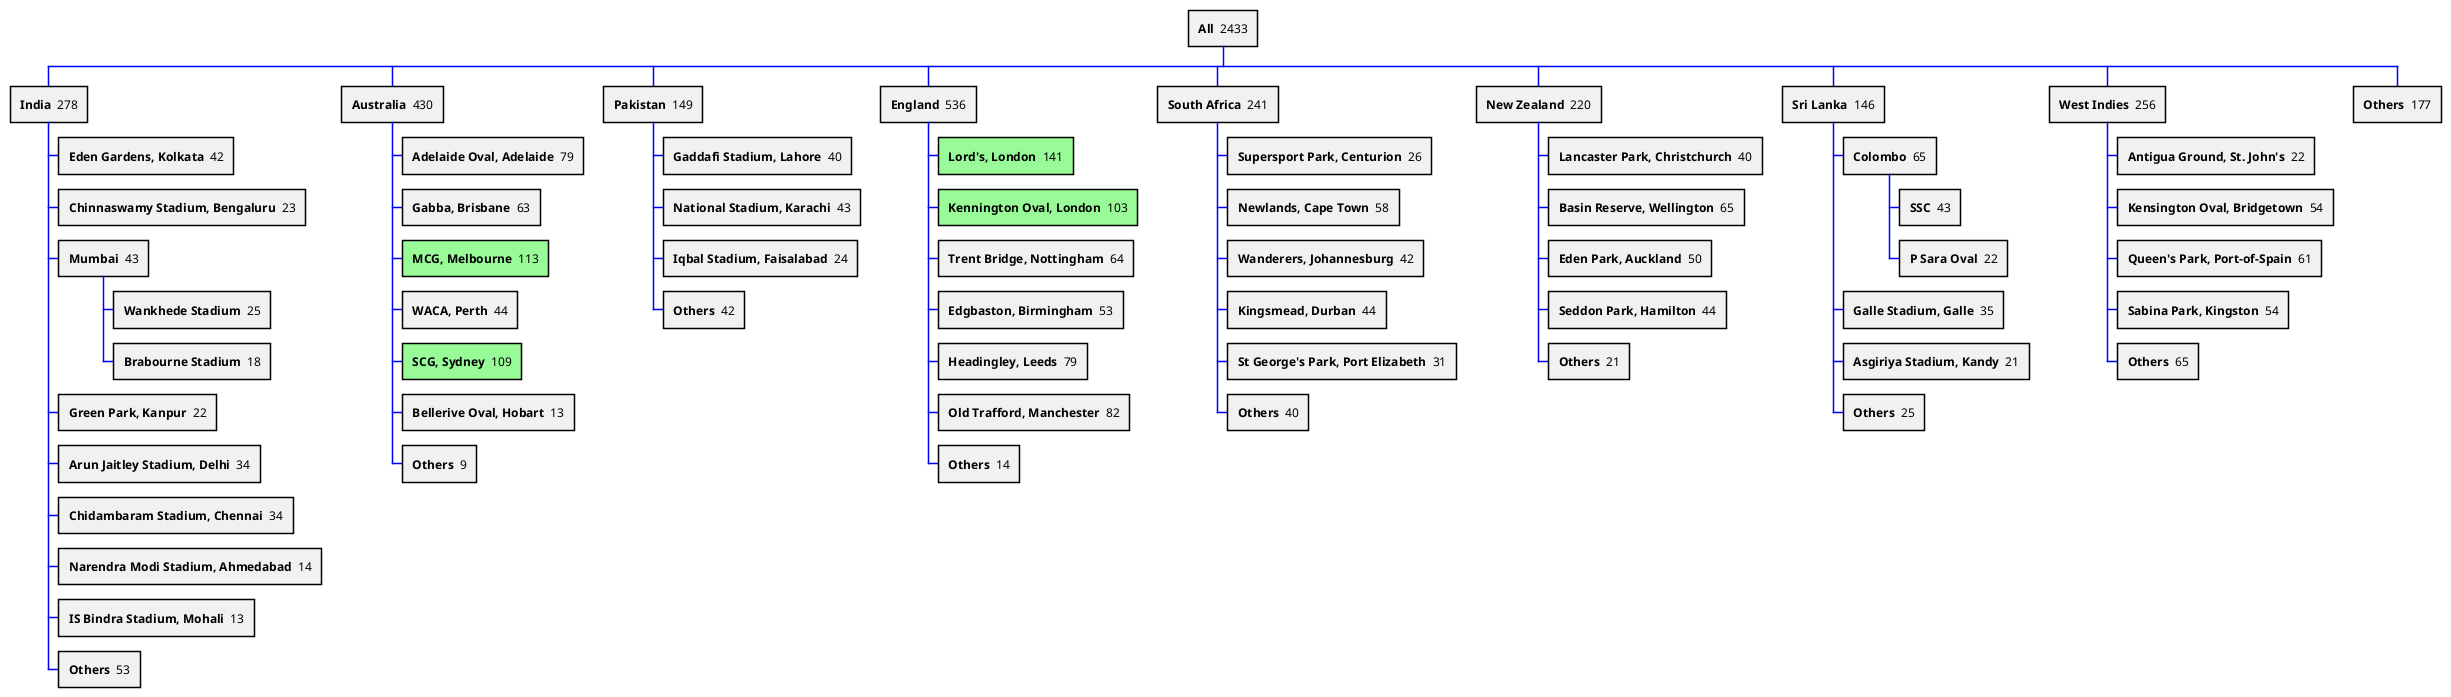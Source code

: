 @startwbs

!$test_cricket_matches_data = {
"name": "All", "list": [
    {"name": "India", "list": [
        {"name": "Eden Gardens, Kolkata", "count": 42},
        {"name": "Chinnaswamy Stadium, Bengaluru", "count": 23},
        {"name": "Mumbai", "list": [
            {"name": "Wankhede Stadium", "count": 25},
            {"name": "Brabourne Stadium", "count": 18}
        ]},
        {"name": "Green Park, Kanpur", "count": 22},
        {"name": "Arun Jaitley Stadium, Delhi", "count": 34},
        {"name": "Chidambaram Stadium, Chennai", "count": 34},
        {"name": "Narendra Modi Stadium, Ahmedabad", "count": 14},
        {"name": "IS Bindra Stadium, Mohali", "count": 13},
        {"name": "Others", "count": 53}
    ]},
    {"name": "Australia", "list": [
        {"name": "Adelaide Oval, Adelaide", "count": 79},
        {"name": "Gabba, Brisbane", "count": 63},
        {"name": "MCG, Melbourne", "count": 113},
        {"name": "WACA, Perth", "count": 44},
        {"name": "SCG, Sydney", "count": 109},
        {"name": "Bellerive Oval, Hobart", "count": 13},
        {"name": "Others", "count": 9}
    ]},
    {"name": "Pakistan", "list": [
        {"name": "Gaddafi Stadium, Lahore", "count": 40},
        {"name": "National Stadium, Karachi", "count": 43},
        {"name": "Iqbal Stadium, Faisalabad", "count": 24},
        {"name": "Others", "count": 42}
    ]},
    {"name": "England", "list": [
        {"name": "Lord's, London", "count": 141},
        {"name": "Kennington Oval, London", "count": 103},
        {"name": "Trent Bridge, Nottingham", "count": 64},
        {"name": "Edgbaston, Birmingham", "count": 53},
        {"name": "Headingley, Leeds", "count": 79},
        {"name": "Old Trafford, Manchester", "count": 82},
        {"name": "Others", "count": 14}
    ]},
    {"name": "South Africa", "list": [
        {"name": "Supersport Park, Centurion", "count": 26},
        {"name": "Newlands, Cape Town", "count": 58},
        {"name": "Wanderers, Johannesburg", "count": 42},
        {"name": "Kingsmead, Durban", "count": 44},
        {"name": "St George's Park, Port Elizabeth", "count": 31},
        {"name": "Others", "count": 40}
    ]},
    {"name": "New Zealand", "list": [
        {"name": "Lancaster Park, Christchurch", "count": 40},
        {"name": "Basin Reserve, Wellington", "count": 65},
        {"name": "Eden Park, Auckland", "count": 50},
        {"name": "Seddon Park, Hamilton", "count": 44},
        {"name": "Others", "count": 21}
    ]},
    {"name": "Sri Lanka", "list": [
        {"name": "Colombo", "list": [
            {"name": "SSC", "count": 43},
            {"name": "P Sara Oval", "count": 22}
        ]},
        {"name": "Galle Stadium, Galle", "count": 35},
        {"name": "Asgiriya Stadium, Kandy", "count": 21},
        {"name": "Others", "count": 25}
    ]},
    {"name": "West Indies", "list": [
        {"name": "Antigua Ground, St. John's", "count": 22},
        {"name": "Kensington Oval, Bridgetown", "count": 54},
        {"name": "Queen's Park, Port-of-Spain", "count": 61},
        {"name": "Sabina Park, Kingston", "count": 54},
        {"name": "Others", "count": 65}
    ]},
    {"name": "Others", "count": 177}
]}

!function $repeat_string($input_string, $times)
!$str = ""
!while $times != 0
    !$str = $str + $input_string
    !$times = $times - 1
!endwhile
!return $str
!endfunction

!function $make_wbs_code($name, $sum, $level)
!if %intval($level) >=3 && %intval($sum) >= 100
    !$background_colour = "[#PaleGreen]"
!else
    !$background_colour = ""
!endif

!$wbs_code = $repeat_string("*", $level) + $background_colour + " <b>" + $name + "</b>  " + $sum + %newline()
!return $wbs_code
!endfunction

!function $generate_wbs_code($data, $level = 1)
    !$code_string = ""
    !$sum = 0

    !foreach $item in $data.list
        !$inner_item_wbs_code = ""
        !$inner_item_name = ""

        !if %strlen($item.list) != 0 /' hack to check if it is a leaf node '/
            /' bug/hack: need to store the inner item's name before recursing. below we update a dictionary 
            where each item is mapped to the sum of the counts below it. the preprocessor seems to have 
            either an implementation bug or stack limitation, so $item.name gets replaced at each level, 
            thus the sum gets mapped to the innermost item's name instead.'/
            !$inner_item_name = $item.name

            /' it is not a leaf node, recurse to the inner level. '/
            !$inner_item_wbs_code = $generate_wbs_code($item, $level + 1)

            /' recursive function call at the inner level would have mapped the sum in the dictionary,
            so add it to the running sum at this level. '/
            !$sum = $sum + %get_variable_value($inner_item_name)
        !else
            /' it is a leaf node, so it is placed at the next level in the wbs code. '/
            !$inner_item_wbs_code = $make_wbs_code($item.name, $item.count, $level + 1)

            /' for a leaf node, the sum is simply its own count. '/
            !$sum = $sum + %intval($item.count)
        !endif

        /' concatenate the wbs code of this item to the overall wbs code for this level. this works correctly 
        for leaf nodes or non-leaf nodes or mix of the two. leaf node's wbs code is directly computed here. 
        for non-leaf nodes, recursive function call computes the wbs code for lower levels, then that level's
        wbs code is pre-concatenated outside the loop and returned as the overall wbs code for that level. '/
        !$code_string = $code_string + $inner_item_wbs_code
    !endfor

    /' pre-concatenate this level's wbs code to the lower level's wbs code '/
    !$code_string = $make_wbs_code($data.name, $sum, $level) + $code_string

    /' map the sum of the counts below this level to this level's name. during the recursion unwinding, the outer
    level functions can refer to this dictionary entry to update the count at that level. '/
    %set_variable_value($data.name, $sum)
    !return $code_string
!endfunction

<style>
wbsDiagram {
    LineColor Black
    arrow {
        LineColor Blue
    }
}
</style>

/' generates wbs (work breakdown structure) diagram from json data.
   the json data has a recursive structure, consisting of the following fields:
   - name: string
   - count: integer (OR)
   - list: array of this data structure recursively '/
$generate_wbs_code($test_cricket_matches_data)

@endwbs